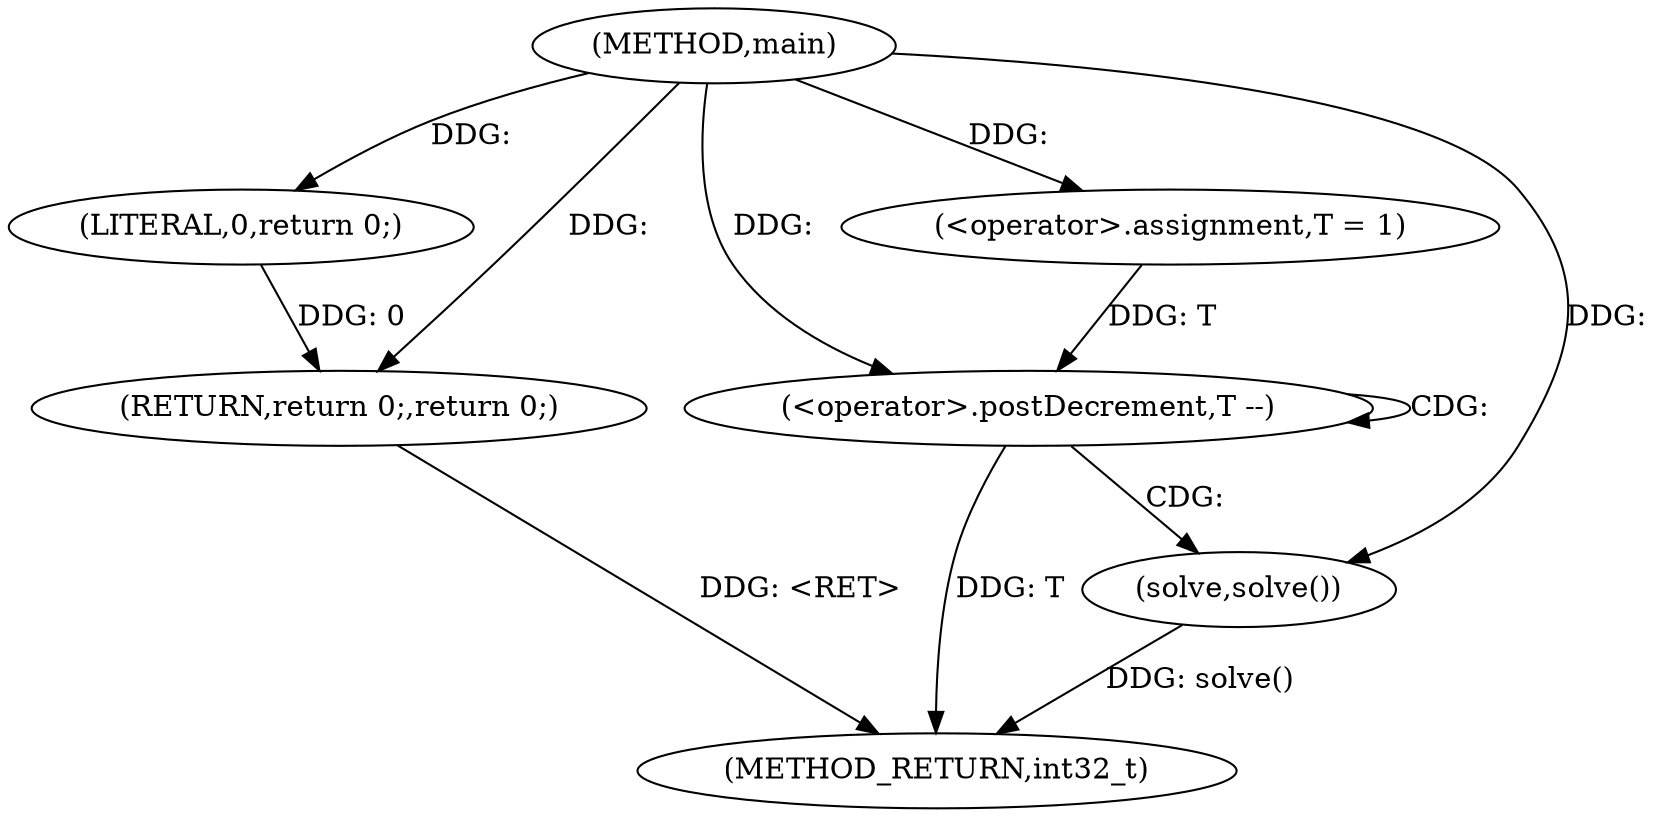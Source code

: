 digraph "main" {  
"1000216" [label = "(METHOD,main)" ]
"1000229" [label = "(METHOD_RETURN,int32_t)" ]
"1000219" [label = "(<operator>.assignment,T = 1)" ]
"1000227" [label = "(RETURN,return 0;,return 0;)" ]
"1000223" [label = "(<operator>.postDecrement,T --)" ]
"1000228" [label = "(LITERAL,0,return 0;)" ]
"1000226" [label = "(solve,solve())" ]
  "1000227" -> "1000229"  [ label = "DDG: <RET>"] 
  "1000223" -> "1000229"  [ label = "DDG: T"] 
  "1000226" -> "1000229"  [ label = "DDG: solve()"] 
  "1000216" -> "1000219"  [ label = "DDG: "] 
  "1000228" -> "1000227"  [ label = "DDG: 0"] 
  "1000216" -> "1000227"  [ label = "DDG: "] 
  "1000216" -> "1000228"  [ label = "DDG: "] 
  "1000219" -> "1000223"  [ label = "DDG: T"] 
  "1000216" -> "1000223"  [ label = "DDG: "] 
  "1000216" -> "1000226"  [ label = "DDG: "] 
  "1000223" -> "1000223"  [ label = "CDG: "] 
  "1000223" -> "1000226"  [ label = "CDG: "] 
}
